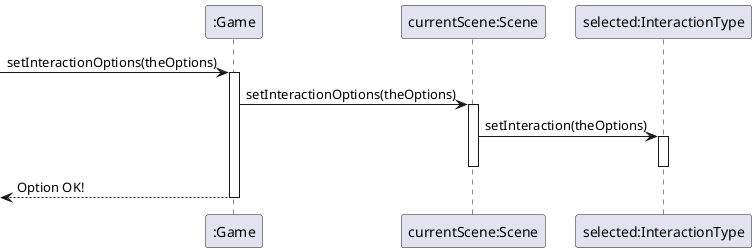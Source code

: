 @startuml

participant ":Game" as Game 
participant "currentScene:Scene" as Scene
participant "selected:InteractionType" as InteractionType

[-> Game: setInteractionOptions(theOptions)
activate Game
Game -> Scene : setInteractionOptions(theOptions)
activate Scene 
Scene -> InteractionType : setInteraction(theOptions)
activate InteractionType
deactivate InteractionType
deactivate Scene
[<-- Game : Option OK! 
deactivate Game
@enduml